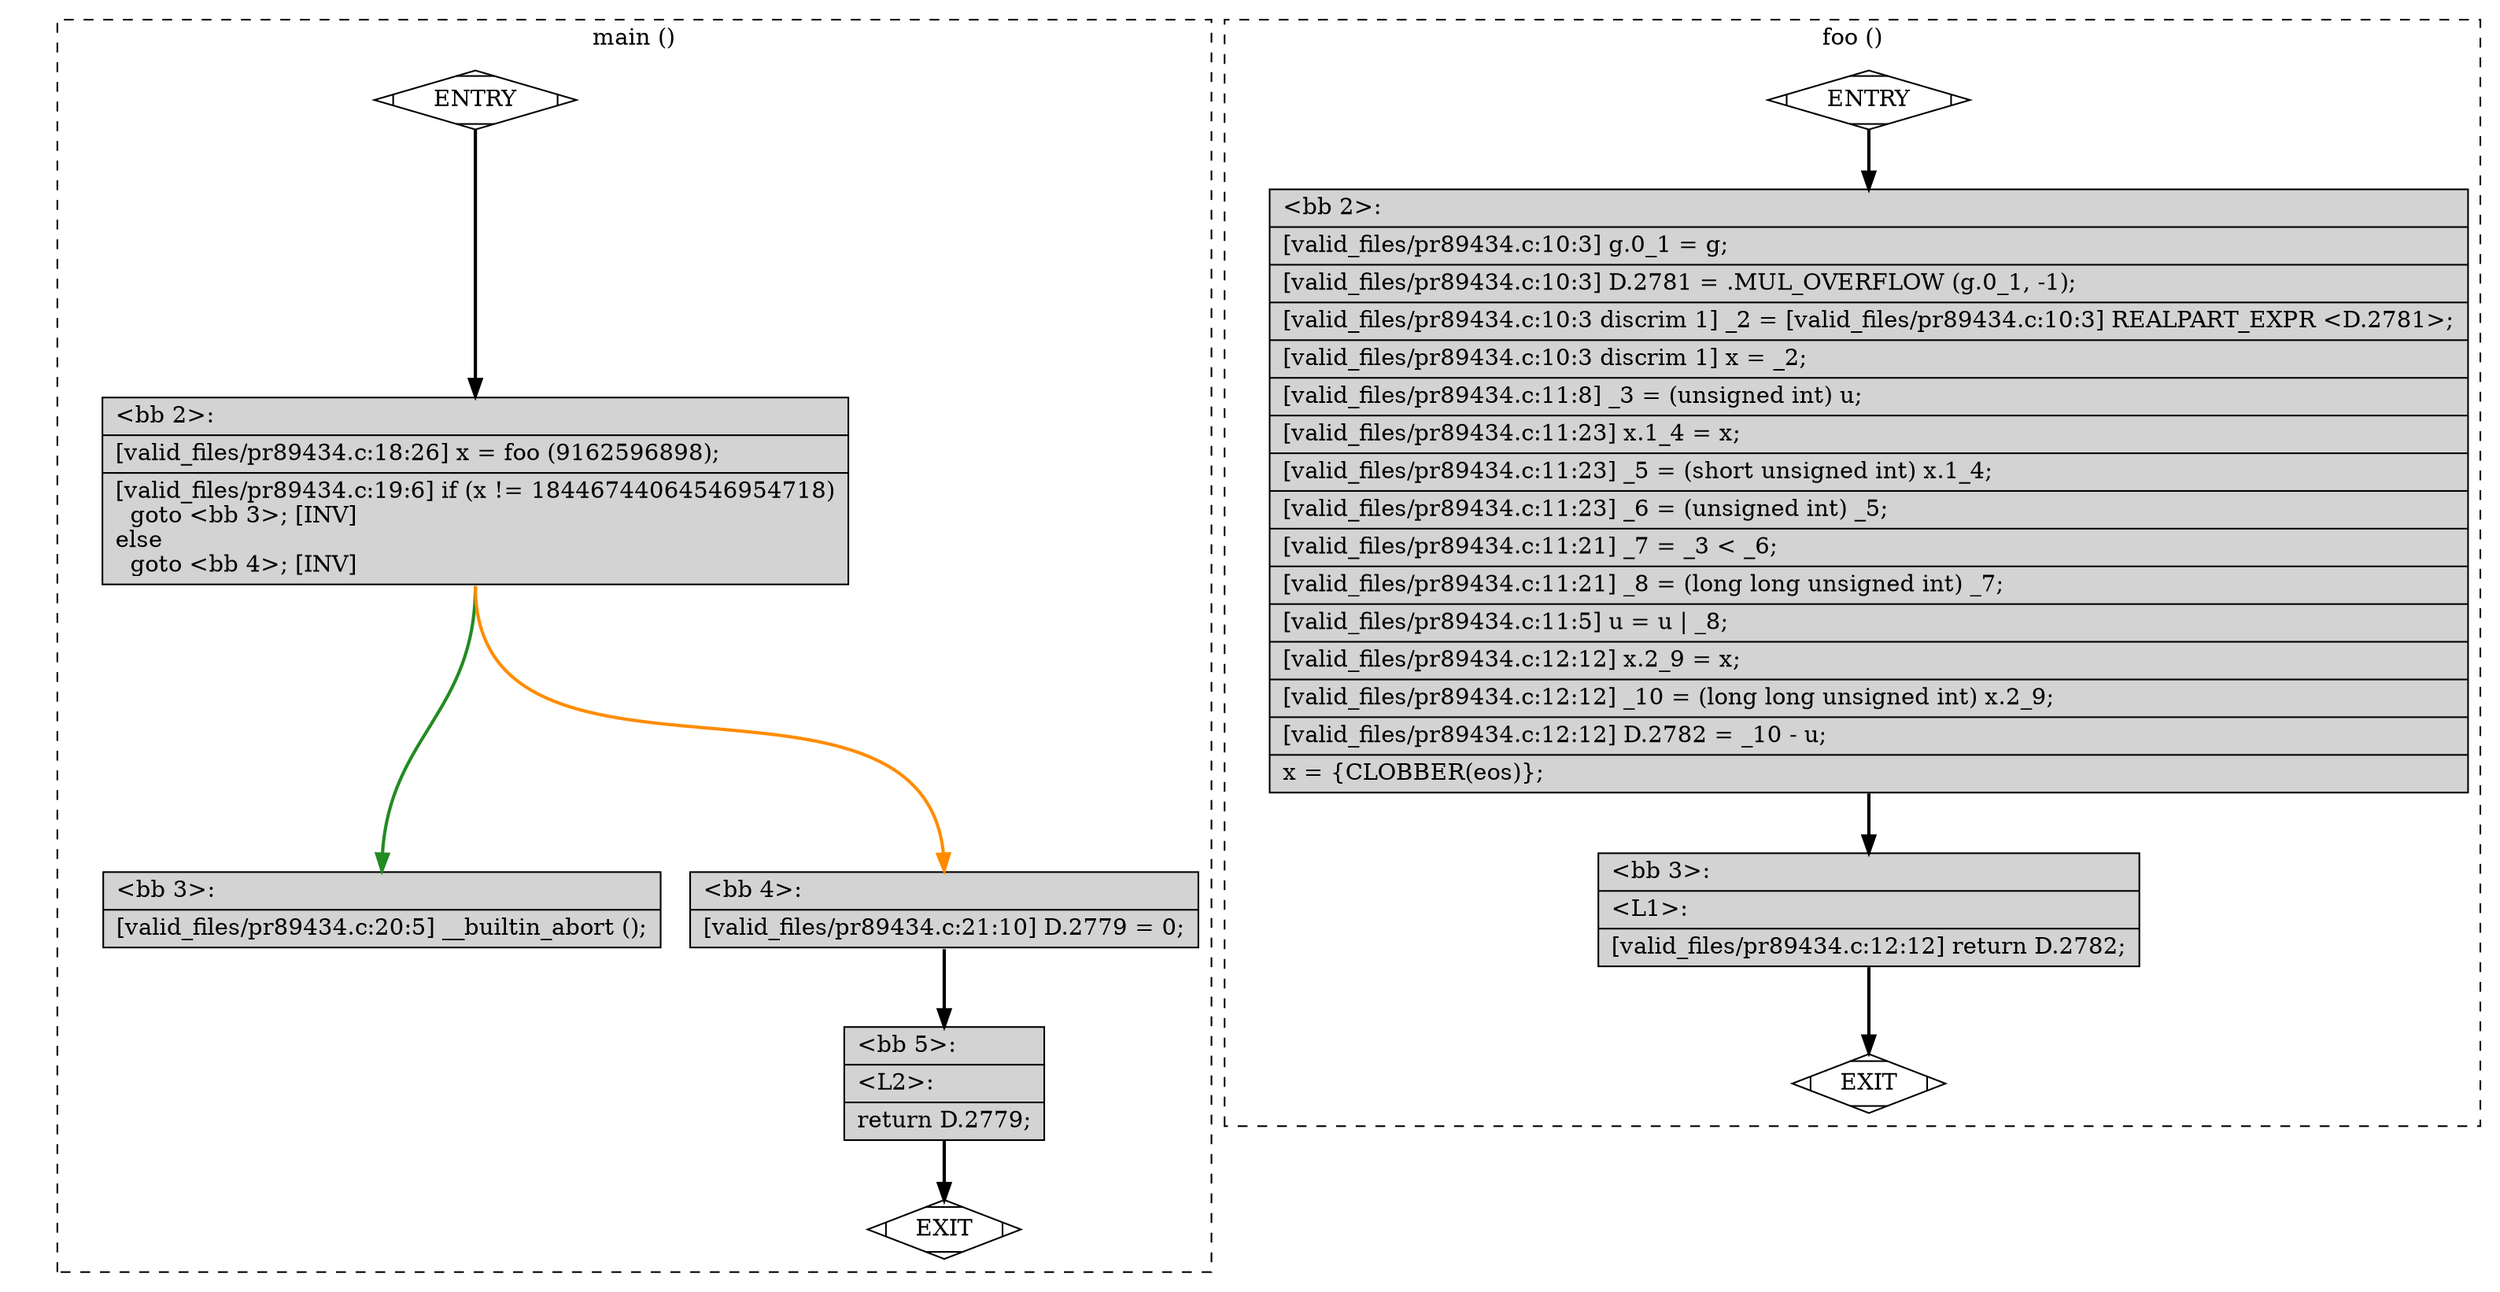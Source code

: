 digraph "a-pr89434.c.015t.cfg" {
overlap=false;
subgraph "cluster_main" {
	style="dashed";
	color="black";
	label="main ()";
	fn_1_basic_block_0 [shape=Mdiamond,style=filled,fillcolor=white,label="ENTRY"];

	fn_1_basic_block_1 [shape=Mdiamond,style=filled,fillcolor=white,label="EXIT"];

	fn_1_basic_block_2 [shape=record,style=filled,fillcolor=lightgrey,label="{\<bb\ 2\>:\l\
|[valid_files/pr89434.c:18:26]\ x\ =\ foo\ (9162596898);\l\
|[valid_files/pr89434.c:19:6]\ if\ (x\ !=\ 18446744064546954718)\l\
\ \ goto\ \<bb\ 3\>;\ [INV]\l\
else\l\
\ \ goto\ \<bb\ 4\>;\ [INV]\l\
}"];

	fn_1_basic_block_3 [shape=record,style=filled,fillcolor=lightgrey,label="{\<bb\ 3\>:\l\
|[valid_files/pr89434.c:20:5]\ __builtin_abort\ ();\l\
}"];

	fn_1_basic_block_4 [shape=record,style=filled,fillcolor=lightgrey,label="{\<bb\ 4\>:\l\
|[valid_files/pr89434.c:21:10]\ D.2779\ =\ 0;\l\
}"];

	fn_1_basic_block_5 [shape=record,style=filled,fillcolor=lightgrey,label="{\<bb\ 5\>:\l\
|\<L2\>:\l\
|return\ D.2779;\l\
}"];

	fn_1_basic_block_0:s -> fn_1_basic_block_2:n [style="solid,bold",color=black,weight=100,constraint=true];
	fn_1_basic_block_2:s -> fn_1_basic_block_3:n [style="solid,bold",color=forestgreen,weight=10,constraint=true];
	fn_1_basic_block_2:s -> fn_1_basic_block_4:n [style="solid,bold",color=darkorange,weight=10,constraint=true];
	fn_1_basic_block_4:s -> fn_1_basic_block_5:n [style="solid,bold",color=black,weight=100,constraint=true];
	fn_1_basic_block_5:s -> fn_1_basic_block_1:n [style="solid,bold",color=black,weight=10,constraint=true];
	fn_1_basic_block_0:s -> fn_1_basic_block_1:n [style="invis",constraint=true];
}
subgraph "cluster_foo" {
	style="dashed";
	color="black";
	label="foo ()";
	fn_0_basic_block_0 [shape=Mdiamond,style=filled,fillcolor=white,label="ENTRY"];

	fn_0_basic_block_1 [shape=Mdiamond,style=filled,fillcolor=white,label="EXIT"];

	fn_0_basic_block_2 [shape=record,style=filled,fillcolor=lightgrey,label="{\<bb\ 2\>:\l\
|[valid_files/pr89434.c:10:3]\ g.0_1\ =\ g;\l\
|[valid_files/pr89434.c:10:3]\ D.2781\ =\ .MUL_OVERFLOW\ (g.0_1,\ -1);\l\
|[valid_files/pr89434.c:10:3\ discrim\ 1]\ _2\ =\ [valid_files/pr89434.c:10:3]\ REALPART_EXPR\ \<D.2781\>;\l\
|[valid_files/pr89434.c:10:3\ discrim\ 1]\ x\ =\ _2;\l\
|[valid_files/pr89434.c:11:8]\ _3\ =\ (unsigned\ int)\ u;\l\
|[valid_files/pr89434.c:11:23]\ x.1_4\ =\ x;\l\
|[valid_files/pr89434.c:11:23]\ _5\ =\ (short\ unsigned\ int)\ x.1_4;\l\
|[valid_files/pr89434.c:11:23]\ _6\ =\ (unsigned\ int)\ _5;\l\
|[valid_files/pr89434.c:11:21]\ _7\ =\ _3\ \<\ _6;\l\
|[valid_files/pr89434.c:11:21]\ _8\ =\ (long\ long\ unsigned\ int)\ _7;\l\
|[valid_files/pr89434.c:11:5]\ u\ =\ u\ \|\ _8;\l\
|[valid_files/pr89434.c:12:12]\ x.2_9\ =\ x;\l\
|[valid_files/pr89434.c:12:12]\ _10\ =\ (long\ long\ unsigned\ int)\ x.2_9;\l\
|[valid_files/pr89434.c:12:12]\ D.2782\ =\ _10\ -\ u;\l\
|x\ =\ \{CLOBBER(eos)\};\l\
}"];

	fn_0_basic_block_3 [shape=record,style=filled,fillcolor=lightgrey,label="{\<bb\ 3\>:\l\
|\<L1\>:\l\
|[valid_files/pr89434.c:12:12]\ return\ D.2782;\l\
}"];

	fn_0_basic_block_0:s -> fn_0_basic_block_2:n [style="solid,bold",color=black,weight=100,constraint=true];
	fn_0_basic_block_2:s -> fn_0_basic_block_3:n [style="solid,bold",color=black,weight=100,constraint=true];
	fn_0_basic_block_3:s -> fn_0_basic_block_1:n [style="solid,bold",color=black,weight=10,constraint=true];
	fn_0_basic_block_0:s -> fn_0_basic_block_1:n [style="invis",constraint=true];
}
}
